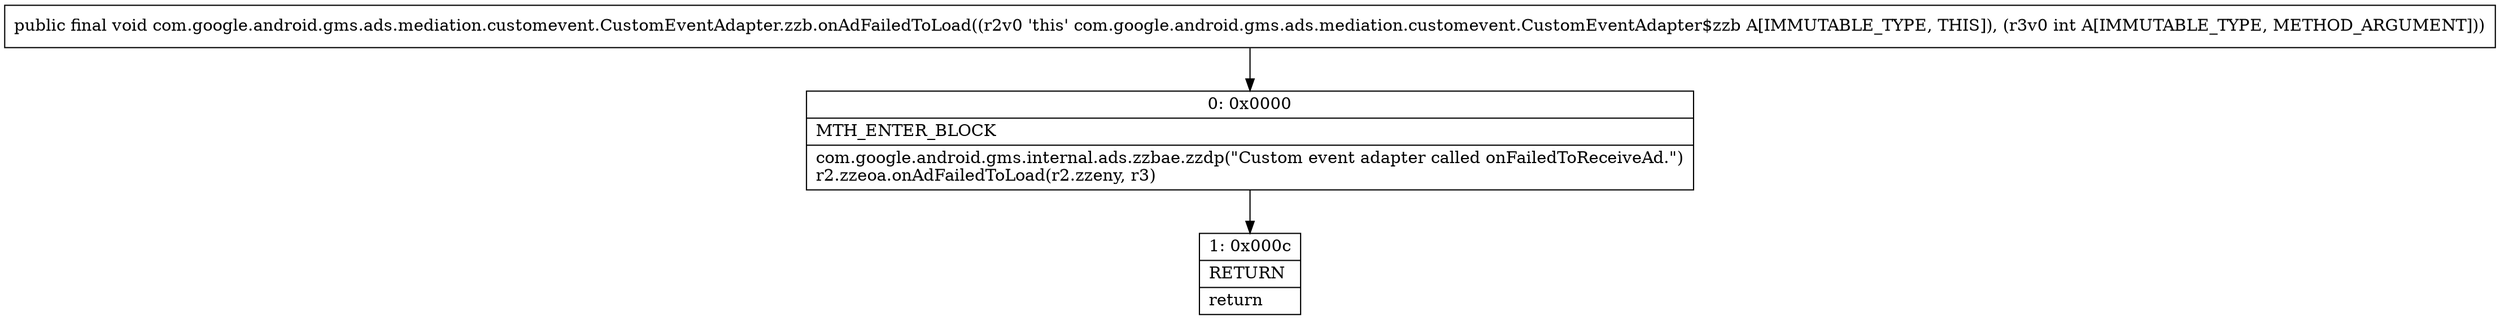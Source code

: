 digraph "CFG forcom.google.android.gms.ads.mediation.customevent.CustomEventAdapter.zzb.onAdFailedToLoad(I)V" {
Node_0 [shape=record,label="{0\:\ 0x0000|MTH_ENTER_BLOCK\l|com.google.android.gms.internal.ads.zzbae.zzdp(\"Custom event adapter called onFailedToReceiveAd.\")\lr2.zzeoa.onAdFailedToLoad(r2.zzeny, r3)\l}"];
Node_1 [shape=record,label="{1\:\ 0x000c|RETURN\l|return\l}"];
MethodNode[shape=record,label="{public final void com.google.android.gms.ads.mediation.customevent.CustomEventAdapter.zzb.onAdFailedToLoad((r2v0 'this' com.google.android.gms.ads.mediation.customevent.CustomEventAdapter$zzb A[IMMUTABLE_TYPE, THIS]), (r3v0 int A[IMMUTABLE_TYPE, METHOD_ARGUMENT])) }"];
MethodNode -> Node_0;
Node_0 -> Node_1;
}

